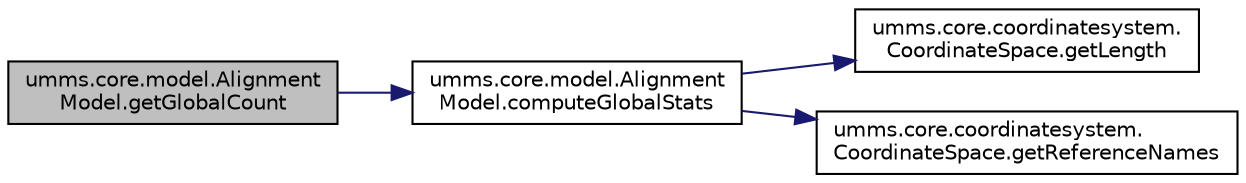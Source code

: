 digraph "umms.core.model.AlignmentModel.getGlobalCount"
{
  edge [fontname="Helvetica",fontsize="10",labelfontname="Helvetica",labelfontsize="10"];
  node [fontname="Helvetica",fontsize="10",shape=record];
  rankdir="LR";
  Node1 [label="umms.core.model.Alignment\lModel.getGlobalCount",height=0.2,width=0.4,color="black", fillcolor="grey75", style="filled" fontcolor="black"];
  Node1 -> Node2 [color="midnightblue",fontsize="10",style="solid",fontname="Helvetica"];
  Node2 [label="umms.core.model.Alignment\lModel.computeGlobalStats",height=0.2,width=0.4,color="black", fillcolor="white", style="filled",URL="$classumms_1_1core_1_1model_1_1_alignment_model.html#ae1bdf3b93c959ea459a07c8b781913c9"];
  Node2 -> Node3 [color="midnightblue",fontsize="10",style="solid",fontname="Helvetica"];
  Node3 [label="umms.core.coordinatesystem.\lCoordinateSpace.getLength",height=0.2,width=0.4,color="black", fillcolor="white", style="filled",URL="$interfaceumms_1_1core_1_1coordinatesystem_1_1_coordinate_space.html#a5a1a16d1a6043ea09efe1084b5a9c84c"];
  Node2 -> Node4 [color="midnightblue",fontsize="10",style="solid",fontname="Helvetica"];
  Node4 [label="umms.core.coordinatesystem.\lCoordinateSpace.getReferenceNames",height=0.2,width=0.4,color="black", fillcolor="white", style="filled",URL="$interfaceumms_1_1core_1_1coordinatesystem_1_1_coordinate_space.html#ac00dc2e5986d067615d65301bc93a63b"];
}
